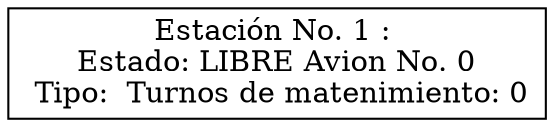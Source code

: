 digraph listamatenimiento {

rankdir=LR; 

node [shape = box] 

nodo1709438688[label="Estación No. 1 : 
Estado: LIBRE Avion No. 0
 Tipo:  Turnos de matenimiento: 0"];

}
